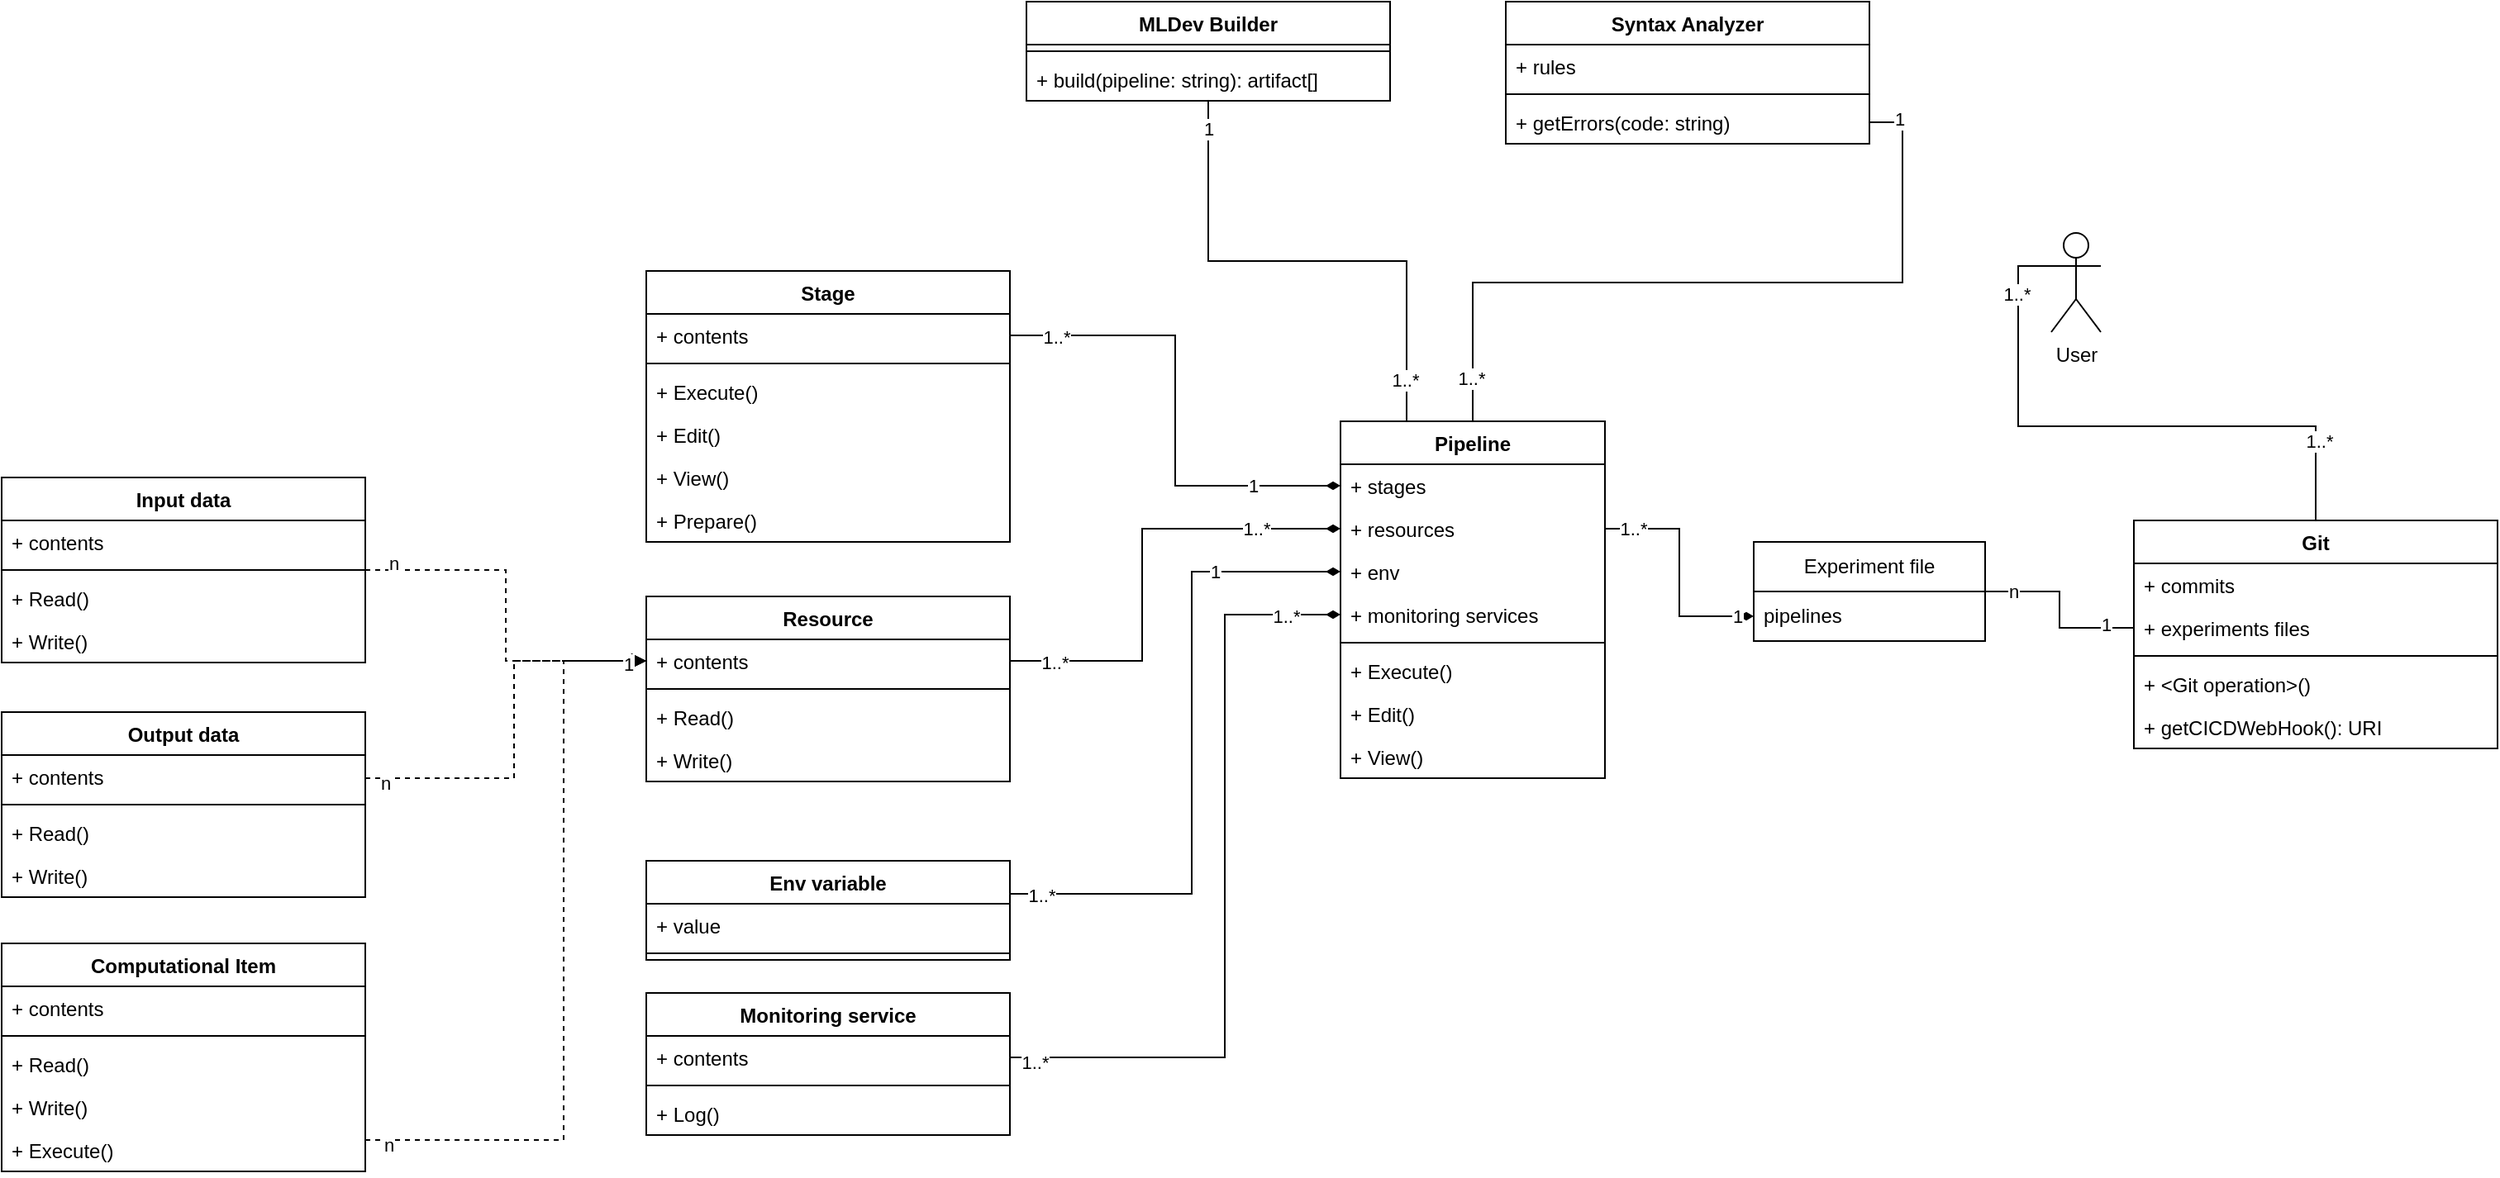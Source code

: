 <mxfile version="24.8.3">
  <diagram name="Page-1" id="_TrzAaUWxaWPcbsjsRJQ">
    <mxGraphModel grid="1" page="1" gridSize="10" guides="1" tooltips="1" connect="1" arrows="1" fold="1" pageScale="1" pageWidth="850" pageHeight="1100" math="0" shadow="0">
      <root>
        <mxCell id="0" />
        <mxCell id="1" parent="0" />
        <mxCell id="Kh7iCP5oFizQZmBLxeru-100" style="edgeStyle=orthogonalEdgeStyle;rounded=0;orthogonalLoop=1;jettySize=auto;html=1;entryX=0.5;entryY=0;entryDx=0;entryDy=0;endArrow=none;endFill=0;exitX=0;exitY=0.333;exitDx=0;exitDy=0;exitPerimeter=0;" edge="1" parent="1" source="Kh7iCP5oFizQZmBLxeru-130" target="Kh7iCP5oFizQZmBLxeru-54">
          <mxGeometry relative="1" as="geometry">
            <mxPoint x="535" y="344" as="sourcePoint" />
          </mxGeometry>
        </mxCell>
        <mxCell id="Kh7iCP5oFizQZmBLxeru-101" value="1..*" style="edgeLabel;html=1;align=center;verticalAlign=middle;resizable=0;points=[];" connectable="0" vertex="1" parent="Kh7iCP5oFizQZmBLxeru-100">
          <mxGeometry x="-0.793" y="-1" relative="1" as="geometry">
            <mxPoint as="offset" />
          </mxGeometry>
        </mxCell>
        <mxCell id="Kh7iCP5oFizQZmBLxeru-102" value="1..*" style="edgeLabel;html=1;align=center;verticalAlign=middle;resizable=0;points=[];" connectable="0" vertex="1" parent="Kh7iCP5oFizQZmBLxeru-100">
          <mxGeometry x="0.725" y="2" relative="1" as="geometry">
            <mxPoint as="offset" />
          </mxGeometry>
        </mxCell>
        <mxCell id="Kh7iCP5oFizQZmBLxeru-54" value="Git" style="swimlane;fontStyle=1;align=center;verticalAlign=top;childLayout=stackLayout;horizontal=1;startSize=26;horizontalStack=0;resizeParent=1;resizeParentMax=0;resizeLast=0;collapsible=1;marginBottom=0;whiteSpace=wrap;html=1;" vertex="1" parent="1">
          <mxGeometry x="590" y="464" width="220" height="138" as="geometry" />
        </mxCell>
        <mxCell id="Kh7iCP5oFizQZmBLxeru-55" value="+ commits" style="text;strokeColor=none;fillColor=none;align=left;verticalAlign=top;spacingLeft=4;spacingRight=4;overflow=hidden;rotatable=0;points=[[0,0.5],[1,0.5]];portConstraint=eastwest;whiteSpace=wrap;html=1;" vertex="1" parent="Kh7iCP5oFizQZmBLxeru-54">
          <mxGeometry y="26" width="220" height="26" as="geometry" />
        </mxCell>
        <mxCell id="ZHjLKD4snLSBH_gGSdtI-3" value="+ experiments files" style="text;strokeColor=none;fillColor=none;align=left;verticalAlign=top;spacingLeft=4;spacingRight=4;overflow=hidden;rotatable=0;points=[[0,0.5],[1,0.5]];portConstraint=eastwest;whiteSpace=wrap;html=1;" vertex="1" parent="Kh7iCP5oFizQZmBLxeru-54">
          <mxGeometry y="52" width="220" height="26" as="geometry" />
        </mxCell>
        <mxCell id="Kh7iCP5oFizQZmBLxeru-56" value="" style="line;strokeWidth=1;fillColor=none;align=left;verticalAlign=middle;spacingTop=-1;spacingLeft=3;spacingRight=3;rotatable=0;labelPosition=right;points=[];portConstraint=eastwest;strokeColor=inherit;" vertex="1" parent="Kh7iCP5oFizQZmBLxeru-54">
          <mxGeometry y="78" width="220" height="8" as="geometry" />
        </mxCell>
        <mxCell id="Kh7iCP5oFizQZmBLxeru-57" value="+ &amp;lt;Git operation&amp;gt;()" style="text;strokeColor=none;fillColor=none;align=left;verticalAlign=top;spacingLeft=4;spacingRight=4;overflow=hidden;rotatable=0;points=[[0,0.5],[1,0.5]];portConstraint=eastwest;whiteSpace=wrap;html=1;" vertex="1" parent="Kh7iCP5oFizQZmBLxeru-54">
          <mxGeometry y="86" width="220" height="26" as="geometry" />
        </mxCell>
        <mxCell id="ZHjLKD4snLSBH_gGSdtI-11" value="+ getCICDWebHook(): URI" style="text;strokeColor=none;fillColor=none;align=left;verticalAlign=top;spacingLeft=4;spacingRight=4;overflow=hidden;rotatable=0;points=[[0,0.5],[1,0.5]];portConstraint=eastwest;whiteSpace=wrap;html=1;" vertex="1" parent="Kh7iCP5oFizQZmBLxeru-54">
          <mxGeometry y="112" width="220" height="26" as="geometry" />
        </mxCell>
        <mxCell id="Kh7iCP5oFizQZmBLxeru-59" style="edgeStyle=orthogonalEdgeStyle;rounded=0;orthogonalLoop=1;jettySize=auto;html=1;entryX=1;entryY=0.5;entryDx=0;entryDy=0;endArrow=none;endFill=0;exitX=0;exitY=0.5;exitDx=0;exitDy=0;startArrow=diamondThin;startFill=1;" edge="1" parent="1" source="ZHjLKD4snLSBH_gGSdtI-2" target="Kh7iCP5oFizQZmBLxeru-113">
          <mxGeometry relative="1" as="geometry">
            <mxPoint x="690" y="432" as="sourcePoint" />
            <mxPoint x="300" y="487.0" as="targetPoint" />
          </mxGeometry>
        </mxCell>
        <mxCell id="Kh7iCP5oFizQZmBLxeru-60" value="1..*" style="edgeLabel;html=1;align=center;verticalAlign=middle;resizable=0;points=[];" connectable="0" vertex="1" parent="Kh7iCP5oFizQZmBLxeru-59">
          <mxGeometry x="0.769" relative="1" as="geometry">
            <mxPoint as="offset" />
          </mxGeometry>
        </mxCell>
        <mxCell id="Kh7iCP5oFizQZmBLxeru-61" value="1" style="edgeLabel;html=1;align=center;verticalAlign=middle;resizable=0;points=[];" connectable="0" vertex="1" parent="Kh7iCP5oFizQZmBLxeru-59">
          <mxGeometry x="-0.858" relative="1" as="geometry">
            <mxPoint as="offset" />
          </mxGeometry>
        </mxCell>
        <mxCell id="Kh7iCP5oFizQZmBLxeru-92" style="edgeStyle=orthogonalEdgeStyle;rounded=0;orthogonalLoop=1;jettySize=auto;html=1;entryX=0;entryY=0.5;entryDx=0;entryDy=0;endArrow=diamondThin;endFill=1;exitX=1;exitY=0.5;exitDx=0;exitDy=0;" edge="1" parent="1" source="Kh7iCP5oFizQZmBLxeru-117" target="Kh7iCP5oFizQZmBLxeru-110">
          <mxGeometry relative="1" as="geometry">
            <mxPoint x="10" y="486" as="sourcePoint" />
          </mxGeometry>
        </mxCell>
        <mxCell id="Kh7iCP5oFizQZmBLxeru-93" value="1..*" style="edgeLabel;html=1;align=center;verticalAlign=middle;resizable=0;points=[];" connectable="0" vertex="1" parent="Kh7iCP5oFizQZmBLxeru-92">
          <mxGeometry x="-0.811" y="-1" relative="1" as="geometry">
            <mxPoint as="offset" />
          </mxGeometry>
        </mxCell>
        <mxCell id="Kh7iCP5oFizQZmBLxeru-94" value="1" style="edgeLabel;html=1;align=center;verticalAlign=middle;resizable=0;points=[];" connectable="0" vertex="1" parent="Kh7iCP5oFizQZmBLxeru-92">
          <mxGeometry x="0.634" relative="1" as="geometry">
            <mxPoint as="offset" />
          </mxGeometry>
        </mxCell>
        <mxCell id="Kh7iCP5oFizQZmBLxeru-95" style="edgeStyle=orthogonalEdgeStyle;rounded=0;orthogonalLoop=1;jettySize=auto;html=1;entryX=0;entryY=0.5;entryDx=0;entryDy=0;endArrow=diamondThin;endFill=1;exitX=1;exitY=0.5;exitDx=0;exitDy=0;" edge="1" parent="1" source="Kh7iCP5oFizQZmBLxeru-123" target="Kh7iCP5oFizQZmBLxeru-113">
          <mxGeometry relative="1" as="geometry">
            <mxPoint x="10" y="599" as="sourcePoint" />
            <mxPoint x="134.76" y="637" as="targetPoint" />
            <Array as="points">
              <mxPoint x="-10" y="549" />
              <mxPoint x="-10" y="469" />
            </Array>
          </mxGeometry>
        </mxCell>
        <mxCell id="Kh7iCP5oFizQZmBLxeru-96" value="1..*" style="edgeLabel;html=1;align=center;verticalAlign=middle;resizable=0;points=[];" connectable="0" vertex="1" parent="Kh7iCP5oFizQZmBLxeru-95">
          <mxGeometry x="-0.811" y="-1" relative="1" as="geometry">
            <mxPoint as="offset" />
          </mxGeometry>
        </mxCell>
        <mxCell id="Kh7iCP5oFizQZmBLxeru-97" value="1..*" style="edgeLabel;html=1;align=center;verticalAlign=middle;resizable=0;points=[];" connectable="0" vertex="1" parent="Kh7iCP5oFizQZmBLxeru-95">
          <mxGeometry x="0.634" relative="1" as="geometry">
            <mxPoint as="offset" />
          </mxGeometry>
        </mxCell>
        <mxCell id="r7lhkXtqsBtKKrOgOVp--5" style="edgeStyle=orthogonalEdgeStyle;rounded=0;orthogonalLoop=1;jettySize=auto;html=1;entryX=1;entryY=0.5;entryDx=0;entryDy=0;endArrow=none;endFill=0;" edge="1" parent="1" source="Kh7iCP5oFizQZmBLxeru-109" target="r7lhkXtqsBtKKrOgOVp--4">
          <mxGeometry relative="1" as="geometry" />
        </mxCell>
        <mxCell id="r7lhkXtqsBtKKrOgOVp--6" value="1..*" style="edgeLabel;html=1;align=center;verticalAlign=middle;resizable=0;points=[];" connectable="0" vertex="1" parent="r7lhkXtqsBtKKrOgOVp--5">
          <mxGeometry x="-0.884" y="1" relative="1" as="geometry">
            <mxPoint as="offset" />
          </mxGeometry>
        </mxCell>
        <mxCell id="r7lhkXtqsBtKKrOgOVp--7" value="1" style="edgeLabel;html=1;align=center;verticalAlign=middle;resizable=0;points=[];" connectable="0" vertex="1" parent="r7lhkXtqsBtKKrOgOVp--5">
          <mxGeometry x="0.923" y="-2" relative="1" as="geometry">
            <mxPoint as="offset" />
          </mxGeometry>
        </mxCell>
        <mxCell id="Kh7iCP5oFizQZmBLxeru-109" value="Pipeline" style="swimlane;fontStyle=1;align=center;verticalAlign=top;childLayout=stackLayout;horizontal=1;startSize=26;horizontalStack=0;resizeParent=1;resizeParentMax=0;resizeLast=0;collapsible=1;marginBottom=0;whiteSpace=wrap;html=1;" vertex="1" parent="1">
          <mxGeometry x="110" y="404" width="160" height="216" as="geometry" />
        </mxCell>
        <mxCell id="Kh7iCP5oFizQZmBLxeru-110" value="+ stages" style="text;strokeColor=none;fillColor=none;align=left;verticalAlign=top;spacingLeft=4;spacingRight=4;overflow=hidden;rotatable=0;points=[[0,0.5],[1,0.5]];portConstraint=eastwest;whiteSpace=wrap;html=1;" vertex="1" parent="Kh7iCP5oFizQZmBLxeru-109">
          <mxGeometry y="26" width="160" height="26" as="geometry" />
        </mxCell>
        <mxCell id="Kh7iCP5oFizQZmBLxeru-113" value="+ resources" style="text;strokeColor=none;fillColor=none;align=left;verticalAlign=top;spacingLeft=4;spacingRight=4;overflow=hidden;rotatable=0;points=[[0,0.5],[1,0.5]];portConstraint=eastwest;whiteSpace=wrap;html=1;" vertex="1" parent="Kh7iCP5oFizQZmBLxeru-109">
          <mxGeometry y="52" width="160" height="26" as="geometry" />
        </mxCell>
        <mxCell id="Kh7iCP5oFizQZmBLxeru-129" value="+ env" style="text;strokeColor=none;fillColor=none;align=left;verticalAlign=top;spacingLeft=4;spacingRight=4;overflow=hidden;rotatable=0;points=[[0,0.5],[1,0.5]];portConstraint=eastwest;whiteSpace=wrap;html=1;" vertex="1" parent="Kh7iCP5oFizQZmBLxeru-109">
          <mxGeometry y="78" width="160" height="26" as="geometry" />
        </mxCell>
        <mxCell id="Kh7iCP5oFizQZmBLxeru-152" value="+ monitoring services" style="text;strokeColor=none;fillColor=none;align=left;verticalAlign=top;spacingLeft=4;spacingRight=4;overflow=hidden;rotatable=0;points=[[0,0.5],[1,0.5]];portConstraint=eastwest;whiteSpace=wrap;html=1;" vertex="1" parent="Kh7iCP5oFizQZmBLxeru-109">
          <mxGeometry y="104" width="160" height="26" as="geometry" />
        </mxCell>
        <mxCell id="Kh7iCP5oFizQZmBLxeru-111" value="" style="line;strokeWidth=1;fillColor=none;align=left;verticalAlign=middle;spacingTop=-1;spacingLeft=3;spacingRight=3;rotatable=0;labelPosition=right;points=[];portConstraint=eastwest;strokeColor=inherit;" vertex="1" parent="Kh7iCP5oFizQZmBLxeru-109">
          <mxGeometry y="130" width="160" height="8" as="geometry" />
        </mxCell>
        <mxCell id="Kh7iCP5oFizQZmBLxeru-112" value="+ Execute()" style="text;strokeColor=none;fillColor=none;align=left;verticalAlign=top;spacingLeft=4;spacingRight=4;overflow=hidden;rotatable=0;points=[[0,0.5],[1,0.5]];portConstraint=eastwest;whiteSpace=wrap;html=1;" vertex="1" parent="Kh7iCP5oFizQZmBLxeru-109">
          <mxGeometry y="138" width="160" height="26" as="geometry" />
        </mxCell>
        <mxCell id="Kh7iCP5oFizQZmBLxeru-114" value="+ Edit()" style="text;strokeColor=none;fillColor=none;align=left;verticalAlign=top;spacingLeft=4;spacingRight=4;overflow=hidden;rotatable=0;points=[[0,0.5],[1,0.5]];portConstraint=eastwest;whiteSpace=wrap;html=1;" vertex="1" parent="Kh7iCP5oFizQZmBLxeru-109">
          <mxGeometry y="164" width="160" height="26" as="geometry" />
        </mxCell>
        <mxCell id="Kh7iCP5oFizQZmBLxeru-115" value="+ View()" style="text;strokeColor=none;fillColor=none;align=left;verticalAlign=top;spacingLeft=4;spacingRight=4;overflow=hidden;rotatable=0;points=[[0,0.5],[1,0.5]];portConstraint=eastwest;whiteSpace=wrap;html=1;" vertex="1" parent="Kh7iCP5oFizQZmBLxeru-109">
          <mxGeometry y="190" width="160" height="26" as="geometry" />
        </mxCell>
        <mxCell id="Kh7iCP5oFizQZmBLxeru-116" value="Stage" style="swimlane;fontStyle=1;align=center;verticalAlign=top;childLayout=stackLayout;horizontal=1;startSize=26;horizontalStack=0;resizeParent=1;resizeParentMax=0;resizeLast=0;collapsible=1;marginBottom=0;whiteSpace=wrap;html=1;" vertex="1" parent="1">
          <mxGeometry x="-310" y="313" width="220" height="164" as="geometry" />
        </mxCell>
        <mxCell id="Kh7iCP5oFizQZmBLxeru-117" value="+ contents" style="text;strokeColor=none;fillColor=none;align=left;verticalAlign=top;spacingLeft=4;spacingRight=4;overflow=hidden;rotatable=0;points=[[0,0.5],[1,0.5]];portConstraint=eastwest;whiteSpace=wrap;html=1;" vertex="1" parent="Kh7iCP5oFizQZmBLxeru-116">
          <mxGeometry y="26" width="220" height="26" as="geometry" />
        </mxCell>
        <mxCell id="Kh7iCP5oFizQZmBLxeru-118" value="" style="line;strokeWidth=1;fillColor=none;align=left;verticalAlign=middle;spacingTop=-1;spacingLeft=3;spacingRight=3;rotatable=0;labelPosition=right;points=[];portConstraint=eastwest;strokeColor=inherit;" vertex="1" parent="Kh7iCP5oFizQZmBLxeru-116">
          <mxGeometry y="52" width="220" height="8" as="geometry" />
        </mxCell>
        <mxCell id="Kh7iCP5oFizQZmBLxeru-119" value="+ Execute()" style="text;strokeColor=none;fillColor=none;align=left;verticalAlign=top;spacingLeft=4;spacingRight=4;overflow=hidden;rotatable=0;points=[[0,0.5],[1,0.5]];portConstraint=eastwest;whiteSpace=wrap;html=1;" vertex="1" parent="Kh7iCP5oFizQZmBLxeru-116">
          <mxGeometry y="60" width="220" height="26" as="geometry" />
        </mxCell>
        <mxCell id="Kh7iCP5oFizQZmBLxeru-120" value="+ Edit()" style="text;strokeColor=none;fillColor=none;align=left;verticalAlign=top;spacingLeft=4;spacingRight=4;overflow=hidden;rotatable=0;points=[[0,0.5],[1,0.5]];portConstraint=eastwest;whiteSpace=wrap;html=1;" vertex="1" parent="Kh7iCP5oFizQZmBLxeru-116">
          <mxGeometry y="86" width="220" height="26" as="geometry" />
        </mxCell>
        <mxCell id="Kh7iCP5oFizQZmBLxeru-121" value="+ View()" style="text;strokeColor=none;fillColor=none;align=left;verticalAlign=top;spacingLeft=4;spacingRight=4;overflow=hidden;rotatable=0;points=[[0,0.5],[1,0.5]];portConstraint=eastwest;whiteSpace=wrap;html=1;" vertex="1" parent="Kh7iCP5oFizQZmBLxeru-116">
          <mxGeometry y="112" width="220" height="26" as="geometry" />
        </mxCell>
        <mxCell id="ZHjLKD4snLSBH_gGSdtI-21" value="+ Prepare()" style="text;strokeColor=none;fillColor=none;align=left;verticalAlign=top;spacingLeft=4;spacingRight=4;overflow=hidden;rotatable=0;points=[[0,0.5],[1,0.5]];portConstraint=eastwest;whiteSpace=wrap;html=1;" vertex="1" parent="Kh7iCP5oFizQZmBLxeru-116">
          <mxGeometry y="138" width="220" height="26" as="geometry" />
        </mxCell>
        <mxCell id="Kh7iCP5oFizQZmBLxeru-122" value="Resource" style="swimlane;fontStyle=1;align=center;verticalAlign=top;childLayout=stackLayout;horizontal=1;startSize=26;horizontalStack=0;resizeParent=1;resizeParentMax=0;resizeLast=0;collapsible=1;marginBottom=0;whiteSpace=wrap;html=1;" vertex="1" parent="1">
          <mxGeometry x="-310" y="510" width="220" height="112" as="geometry" />
        </mxCell>
        <mxCell id="Kh7iCP5oFizQZmBLxeru-123" value="+ contents" style="text;strokeColor=none;fillColor=none;align=left;verticalAlign=top;spacingLeft=4;spacingRight=4;overflow=hidden;rotatable=0;points=[[0,0.5],[1,0.5]];portConstraint=eastwest;whiteSpace=wrap;html=1;" vertex="1" parent="Kh7iCP5oFizQZmBLxeru-122">
          <mxGeometry y="26" width="220" height="26" as="geometry" />
        </mxCell>
        <mxCell id="Kh7iCP5oFizQZmBLxeru-124" value="" style="line;strokeWidth=1;fillColor=none;align=left;verticalAlign=middle;spacingTop=-1;spacingLeft=3;spacingRight=3;rotatable=0;labelPosition=right;points=[];portConstraint=eastwest;strokeColor=inherit;" vertex="1" parent="Kh7iCP5oFizQZmBLxeru-122">
          <mxGeometry y="52" width="220" height="8" as="geometry" />
        </mxCell>
        <mxCell id="Kh7iCP5oFizQZmBLxeru-125" value="+ Read()" style="text;strokeColor=none;fillColor=none;align=left;verticalAlign=top;spacingLeft=4;spacingRight=4;overflow=hidden;rotatable=0;points=[[0,0.5],[1,0.5]];portConstraint=eastwest;whiteSpace=wrap;html=1;" vertex="1" parent="Kh7iCP5oFizQZmBLxeru-122">
          <mxGeometry y="60" width="220" height="26" as="geometry" />
        </mxCell>
        <mxCell id="Kh7iCP5oFizQZmBLxeru-126" value="+ Write()" style="text;strokeColor=none;fillColor=none;align=left;verticalAlign=top;spacingLeft=4;spacingRight=4;overflow=hidden;rotatable=0;points=[[0,0.5],[1,0.5]];portConstraint=eastwest;whiteSpace=wrap;html=1;" vertex="1" parent="Kh7iCP5oFizQZmBLxeru-122">
          <mxGeometry y="86" width="220" height="26" as="geometry" />
        </mxCell>
        <mxCell id="Kh7iCP5oFizQZmBLxeru-130" value="User" style="shape=umlActor;verticalLabelPosition=bottom;verticalAlign=top;html=1;" vertex="1" parent="1">
          <mxGeometry x="540" y="290" width="30" height="60" as="geometry" />
        </mxCell>
        <mxCell id="Kh7iCP5oFizQZmBLxeru-131" value="Env variable" style="swimlane;fontStyle=1;align=center;verticalAlign=top;childLayout=stackLayout;horizontal=1;startSize=26;horizontalStack=0;resizeParent=1;resizeParentMax=0;resizeLast=0;collapsible=1;marginBottom=0;whiteSpace=wrap;html=1;" vertex="1" parent="1">
          <mxGeometry x="-310" y="670" width="220" height="60" as="geometry" />
        </mxCell>
        <mxCell id="Kh7iCP5oFizQZmBLxeru-132" value="+ value" style="text;strokeColor=none;fillColor=none;align=left;verticalAlign=top;spacingLeft=4;spacingRight=4;overflow=hidden;rotatable=0;points=[[0,0.5],[1,0.5]];portConstraint=eastwest;whiteSpace=wrap;html=1;" vertex="1" parent="Kh7iCP5oFizQZmBLxeru-131">
          <mxGeometry y="26" width="220" height="26" as="geometry" />
        </mxCell>
        <mxCell id="Kh7iCP5oFizQZmBLxeru-133" value="" style="line;strokeWidth=1;fillColor=none;align=left;verticalAlign=middle;spacingTop=-1;spacingLeft=3;spacingRight=3;rotatable=0;labelPosition=right;points=[];portConstraint=eastwest;strokeColor=inherit;" vertex="1" parent="Kh7iCP5oFizQZmBLxeru-131">
          <mxGeometry y="52" width="220" height="8" as="geometry" />
        </mxCell>
        <mxCell id="Kh7iCP5oFizQZmBLxeru-140" style="edgeStyle=orthogonalEdgeStyle;rounded=0;orthogonalLoop=1;jettySize=auto;html=1;entryX=0;entryY=0.5;entryDx=0;entryDy=0;endArrow=diamondThin;endFill=1;exitX=1;exitY=0;exitDx=0;exitDy=0;" edge="1" parent="1" source="Kh7iCP5oFizQZmBLxeru-131" target="Kh7iCP5oFizQZmBLxeru-129">
          <mxGeometry relative="1" as="geometry">
            <mxPoint x="-120" y="709" as="sourcePoint" />
            <mxPoint x="90" y="560" as="targetPoint" />
            <Array as="points">
              <mxPoint x="-90" y="690" />
              <mxPoint x="20" y="690" />
              <mxPoint x="20" y="495" />
            </Array>
          </mxGeometry>
        </mxCell>
        <mxCell id="Kh7iCP5oFizQZmBLxeru-141" value="1..*" style="edgeLabel;html=1;align=center;verticalAlign=middle;resizable=0;points=[];" connectable="0" vertex="1" parent="Kh7iCP5oFizQZmBLxeru-140">
          <mxGeometry x="-0.811" y="-1" relative="1" as="geometry">
            <mxPoint as="offset" />
          </mxGeometry>
        </mxCell>
        <mxCell id="Kh7iCP5oFizQZmBLxeru-142" value="1" style="edgeLabel;html=1;align=center;verticalAlign=middle;resizable=0;points=[];" connectable="0" vertex="1" parent="Kh7iCP5oFizQZmBLxeru-140">
          <mxGeometry x="0.634" relative="1" as="geometry">
            <mxPoint as="offset" />
          </mxGeometry>
        </mxCell>
        <mxCell id="Kh7iCP5oFizQZmBLxeru-146" value="Monitoring service" style="swimlane;fontStyle=1;align=center;verticalAlign=top;childLayout=stackLayout;horizontal=1;startSize=26;horizontalStack=0;resizeParent=1;resizeParentMax=0;resizeLast=0;collapsible=1;marginBottom=0;whiteSpace=wrap;html=1;" vertex="1" parent="1">
          <mxGeometry x="-310" y="750" width="220" height="86" as="geometry" />
        </mxCell>
        <mxCell id="Kh7iCP5oFizQZmBLxeru-147" value="+ contents" style="text;strokeColor=none;fillColor=none;align=left;verticalAlign=top;spacingLeft=4;spacingRight=4;overflow=hidden;rotatable=0;points=[[0,0.5],[1,0.5]];portConstraint=eastwest;whiteSpace=wrap;html=1;" vertex="1" parent="Kh7iCP5oFizQZmBLxeru-146">
          <mxGeometry y="26" width="220" height="26" as="geometry" />
        </mxCell>
        <mxCell id="Kh7iCP5oFizQZmBLxeru-148" value="" style="line;strokeWidth=1;fillColor=none;align=left;verticalAlign=middle;spacingTop=-1;spacingLeft=3;spacingRight=3;rotatable=0;labelPosition=right;points=[];portConstraint=eastwest;strokeColor=inherit;" vertex="1" parent="Kh7iCP5oFizQZmBLxeru-146">
          <mxGeometry y="52" width="220" height="8" as="geometry" />
        </mxCell>
        <mxCell id="Kh7iCP5oFizQZmBLxeru-149" value="+ Log()" style="text;strokeColor=none;fillColor=none;align=left;verticalAlign=top;spacingLeft=4;spacingRight=4;overflow=hidden;rotatable=0;points=[[0,0.5],[1,0.5]];portConstraint=eastwest;whiteSpace=wrap;html=1;" vertex="1" parent="Kh7iCP5oFizQZmBLxeru-146">
          <mxGeometry y="60" width="220" height="26" as="geometry" />
        </mxCell>
        <mxCell id="Kh7iCP5oFizQZmBLxeru-156" style="edgeStyle=orthogonalEdgeStyle;rounded=0;orthogonalLoop=1;jettySize=auto;html=1;entryX=0;entryY=0.5;entryDx=0;entryDy=0;endArrow=diamondThin;endFill=1;" edge="1" parent="1" source="Kh7iCP5oFizQZmBLxeru-147" target="Kh7iCP5oFizQZmBLxeru-152">
          <mxGeometry relative="1" as="geometry">
            <Array as="points">
              <mxPoint x="40" y="789" />
              <mxPoint x="40" y="521" />
            </Array>
          </mxGeometry>
        </mxCell>
        <mxCell id="Kh7iCP5oFizQZmBLxeru-158" value="1..*" style="edgeLabel;html=1;align=center;verticalAlign=middle;resizable=0;points=[];" connectable="0" vertex="1" parent="Kh7iCP5oFizQZmBLxeru-156">
          <mxGeometry x="0.857" y="-1" relative="1" as="geometry">
            <mxPoint as="offset" />
          </mxGeometry>
        </mxCell>
        <mxCell id="Kh7iCP5oFizQZmBLxeru-159" value="1..*" style="edgeLabel;html=1;align=center;verticalAlign=middle;resizable=0;points=[];" connectable="0" vertex="1" parent="Kh7iCP5oFizQZmBLxeru-156">
          <mxGeometry x="-0.939" y="-3" relative="1" as="geometry">
            <mxPoint as="offset" />
          </mxGeometry>
        </mxCell>
        <mxCell id="r7lhkXtqsBtKKrOgOVp--1" value="Syntax Analyzer" style="swimlane;fontStyle=1;align=center;verticalAlign=top;childLayout=stackLayout;horizontal=1;startSize=26;horizontalStack=0;resizeParent=1;resizeParentMax=0;resizeLast=0;collapsible=1;marginBottom=0;whiteSpace=wrap;html=1;" vertex="1" parent="1">
          <mxGeometry x="210" y="150" width="220" height="86" as="geometry" />
        </mxCell>
        <mxCell id="r7lhkXtqsBtKKrOgOVp--2" value="+ rules" style="text;strokeColor=none;fillColor=none;align=left;verticalAlign=top;spacingLeft=4;spacingRight=4;overflow=hidden;rotatable=0;points=[[0,0.5],[1,0.5]];portConstraint=eastwest;whiteSpace=wrap;html=1;" vertex="1" parent="r7lhkXtqsBtKKrOgOVp--1">
          <mxGeometry y="26" width="220" height="26" as="geometry" />
        </mxCell>
        <mxCell id="r7lhkXtqsBtKKrOgOVp--3" value="" style="line;strokeWidth=1;fillColor=none;align=left;verticalAlign=middle;spacingTop=-1;spacingLeft=3;spacingRight=3;rotatable=0;labelPosition=right;points=[];portConstraint=eastwest;strokeColor=inherit;" vertex="1" parent="r7lhkXtqsBtKKrOgOVp--1">
          <mxGeometry y="52" width="220" height="8" as="geometry" />
        </mxCell>
        <mxCell id="r7lhkXtqsBtKKrOgOVp--4" value="+ getErrors(code: string)" style="text;strokeColor=none;fillColor=none;align=left;verticalAlign=top;spacingLeft=4;spacingRight=4;overflow=hidden;rotatable=0;points=[[0,0.5],[1,0.5]];portConstraint=eastwest;whiteSpace=wrap;html=1;" vertex="1" parent="r7lhkXtqsBtKKrOgOVp--1">
          <mxGeometry y="60" width="220" height="26" as="geometry" />
        </mxCell>
        <mxCell id="ZHjLKD4snLSBH_gGSdtI-8" style="edgeStyle=orthogonalEdgeStyle;rounded=0;orthogonalLoop=1;jettySize=auto;html=1;entryX=0;entryY=0.5;entryDx=0;entryDy=0;endArrow=none;endFill=0;" edge="1" parent="1" source="ZHjLKD4snLSBH_gGSdtI-1" target="ZHjLKD4snLSBH_gGSdtI-3">
          <mxGeometry relative="1" as="geometry" />
        </mxCell>
        <mxCell id="ZHjLKD4snLSBH_gGSdtI-9" value="1" style="edgeLabel;html=1;align=center;verticalAlign=middle;resizable=0;points=[];" connectable="0" vertex="1" parent="ZHjLKD4snLSBH_gGSdtI-8">
          <mxGeometry x="0.696" y="2" relative="1" as="geometry">
            <mxPoint as="offset" />
          </mxGeometry>
        </mxCell>
        <mxCell id="ZHjLKD4snLSBH_gGSdtI-10" value="n" style="edgeLabel;html=1;align=center;verticalAlign=middle;resizable=0;points=[];" connectable="0" vertex="1" parent="ZHjLKD4snLSBH_gGSdtI-8">
          <mxGeometry x="-0.696" relative="1" as="geometry">
            <mxPoint as="offset" />
          </mxGeometry>
        </mxCell>
        <mxCell id="ZHjLKD4snLSBH_gGSdtI-1" value="Experiment file" style="swimlane;fontStyle=0;childLayout=stackLayout;horizontal=1;startSize=30;horizontalStack=0;resizeParent=1;resizeParentMax=0;resizeLast=0;collapsible=1;marginBottom=0;whiteSpace=wrap;html=1;" vertex="1" parent="1">
          <mxGeometry x="360" y="477" width="140" height="60" as="geometry" />
        </mxCell>
        <mxCell id="ZHjLKD4snLSBH_gGSdtI-2" value="pipelines" style="text;strokeColor=none;fillColor=none;align=left;verticalAlign=middle;spacingLeft=4;spacingRight=4;overflow=hidden;points=[[0,0.5],[1,0.5]];portConstraint=eastwest;rotatable=0;whiteSpace=wrap;html=1;" vertex="1" parent="ZHjLKD4snLSBH_gGSdtI-1">
          <mxGeometry y="30" width="140" height="30" as="geometry" />
        </mxCell>
        <mxCell id="AEqaFjkSsZJxwE4DppGo-7" style="edgeStyle=orthogonalEdgeStyle;rounded=0;orthogonalLoop=1;jettySize=auto;html=1;entryX=0;entryY=0.5;entryDx=0;entryDy=0;endArrow=classicThin;endFill=1;dashed=1;" edge="1" parent="1" source="AEqaFjkSsZJxwE4DppGo-1" target="Kh7iCP5oFizQZmBLxeru-123">
          <mxGeometry relative="1" as="geometry">
            <Array as="points">
              <mxPoint x="-360" y="839" />
              <mxPoint x="-360" y="549" />
            </Array>
          </mxGeometry>
        </mxCell>
        <mxCell id="ZHjLKD4snLSBH_gGSdtI-29" value="n" style="edgeLabel;html=1;align=center;verticalAlign=middle;resizable=0;points=[];" connectable="0" vertex="1" parent="AEqaFjkSsZJxwE4DppGo-7">
          <mxGeometry x="-0.942" y="-3" relative="1" as="geometry">
            <mxPoint as="offset" />
          </mxGeometry>
        </mxCell>
        <mxCell id="AEqaFjkSsZJxwE4DppGo-1" value="Computational Item" style="swimlane;fontStyle=1;align=center;verticalAlign=top;childLayout=stackLayout;horizontal=1;startSize=26;horizontalStack=0;resizeParent=1;resizeParentMax=0;resizeLast=0;collapsible=1;marginBottom=0;whiteSpace=wrap;html=1;" vertex="1" parent="1">
          <mxGeometry x="-700" y="720" width="220" height="138" as="geometry" />
        </mxCell>
        <mxCell id="AEqaFjkSsZJxwE4DppGo-2" value="+ contents" style="text;strokeColor=none;fillColor=none;align=left;verticalAlign=top;spacingLeft=4;spacingRight=4;overflow=hidden;rotatable=0;points=[[0,0.5],[1,0.5]];portConstraint=eastwest;whiteSpace=wrap;html=1;" vertex="1" parent="AEqaFjkSsZJxwE4DppGo-1">
          <mxGeometry y="26" width="220" height="26" as="geometry" />
        </mxCell>
        <mxCell id="AEqaFjkSsZJxwE4DppGo-3" value="" style="line;strokeWidth=1;fillColor=none;align=left;verticalAlign=middle;spacingTop=-1;spacingLeft=3;spacingRight=3;rotatable=0;labelPosition=right;points=[];portConstraint=eastwest;strokeColor=inherit;" vertex="1" parent="AEqaFjkSsZJxwE4DppGo-1">
          <mxGeometry y="52" width="220" height="8" as="geometry" />
        </mxCell>
        <mxCell id="AEqaFjkSsZJxwE4DppGo-4" value="+ Read()" style="text;strokeColor=none;fillColor=none;align=left;verticalAlign=top;spacingLeft=4;spacingRight=4;overflow=hidden;rotatable=0;points=[[0,0.5],[1,0.5]];portConstraint=eastwest;whiteSpace=wrap;html=1;" vertex="1" parent="AEqaFjkSsZJxwE4DppGo-1">
          <mxGeometry y="60" width="220" height="26" as="geometry" />
        </mxCell>
        <mxCell id="AEqaFjkSsZJxwE4DppGo-5" value="+ Write()" style="text;strokeColor=none;fillColor=none;align=left;verticalAlign=top;spacingLeft=4;spacingRight=4;overflow=hidden;rotatable=0;points=[[0,0.5],[1,0.5]];portConstraint=eastwest;whiteSpace=wrap;html=1;" vertex="1" parent="AEqaFjkSsZJxwE4DppGo-1">
          <mxGeometry y="86" width="220" height="26" as="geometry" />
        </mxCell>
        <mxCell id="ZHjLKD4snLSBH_gGSdtI-13" value="+ Execute()" style="text;strokeColor=none;fillColor=none;align=left;verticalAlign=top;spacingLeft=4;spacingRight=4;overflow=hidden;rotatable=0;points=[[0,0.5],[1,0.5]];portConstraint=eastwest;whiteSpace=wrap;html=1;" vertex="1" parent="AEqaFjkSsZJxwE4DppGo-1">
          <mxGeometry y="112" width="220" height="26" as="geometry" />
        </mxCell>
        <mxCell id="ZHjLKD4snLSBH_gGSdtI-12" style="edgeStyle=orthogonalEdgeStyle;rounded=0;orthogonalLoop=1;jettySize=auto;html=1;entryX=0;entryY=0.5;entryDx=0;entryDy=0;dashed=1;" edge="1" parent="1" source="AEqaFjkSsZJxwE4DppGo-8" target="Kh7iCP5oFizQZmBLxeru-123">
          <mxGeometry relative="1" as="geometry" />
        </mxCell>
        <mxCell id="ZHjLKD4snLSBH_gGSdtI-30" value="n" style="edgeLabel;html=1;align=center;verticalAlign=middle;resizable=0;points=[];" connectable="0" vertex="1" parent="ZHjLKD4snLSBH_gGSdtI-12">
          <mxGeometry x="-0.852" y="4" relative="1" as="geometry">
            <mxPoint as="offset" />
          </mxGeometry>
        </mxCell>
        <mxCell id="AEqaFjkSsZJxwE4DppGo-8" value="Input data" style="swimlane;fontStyle=1;align=center;verticalAlign=top;childLayout=stackLayout;horizontal=1;startSize=26;horizontalStack=0;resizeParent=1;resizeParentMax=0;resizeLast=0;collapsible=1;marginBottom=0;whiteSpace=wrap;html=1;" vertex="1" parent="1">
          <mxGeometry x="-700" y="438" width="220" height="112" as="geometry" />
        </mxCell>
        <mxCell id="AEqaFjkSsZJxwE4DppGo-9" value="+ contents" style="text;strokeColor=none;fillColor=none;align=left;verticalAlign=top;spacingLeft=4;spacingRight=4;overflow=hidden;rotatable=0;points=[[0,0.5],[1,0.5]];portConstraint=eastwest;whiteSpace=wrap;html=1;" vertex="1" parent="AEqaFjkSsZJxwE4DppGo-8">
          <mxGeometry y="26" width="220" height="26" as="geometry" />
        </mxCell>
        <mxCell id="AEqaFjkSsZJxwE4DppGo-10" value="" style="line;strokeWidth=1;fillColor=none;align=left;verticalAlign=middle;spacingTop=-1;spacingLeft=3;spacingRight=3;rotatable=0;labelPosition=right;points=[];portConstraint=eastwest;strokeColor=inherit;" vertex="1" parent="AEqaFjkSsZJxwE4DppGo-8">
          <mxGeometry y="52" width="220" height="8" as="geometry" />
        </mxCell>
        <mxCell id="AEqaFjkSsZJxwE4DppGo-11" value="+ Read()" style="text;strokeColor=none;fillColor=none;align=left;verticalAlign=top;spacingLeft=4;spacingRight=4;overflow=hidden;rotatable=0;points=[[0,0.5],[1,0.5]];portConstraint=eastwest;whiteSpace=wrap;html=1;" vertex="1" parent="AEqaFjkSsZJxwE4DppGo-8">
          <mxGeometry y="60" width="220" height="26" as="geometry" />
        </mxCell>
        <mxCell id="AEqaFjkSsZJxwE4DppGo-12" value="+ Write()" style="text;strokeColor=none;fillColor=none;align=left;verticalAlign=top;spacingLeft=4;spacingRight=4;overflow=hidden;rotatable=0;points=[[0,0.5],[1,0.5]];portConstraint=eastwest;whiteSpace=wrap;html=1;" vertex="1" parent="AEqaFjkSsZJxwE4DppGo-8">
          <mxGeometry y="86" width="220" height="26" as="geometry" />
        </mxCell>
        <mxCell id="ZHjLKD4snLSBH_gGSdtI-20" style="edgeStyle=orthogonalEdgeStyle;rounded=0;orthogonalLoop=1;jettySize=auto;html=1;entryX=0;entryY=0.5;entryDx=0;entryDy=0;dashed=1;" edge="1" parent="1" source="ZHjLKD4snLSBH_gGSdtI-14" target="Kh7iCP5oFizQZmBLxeru-123">
          <mxGeometry relative="1" as="geometry">
            <Array as="points">
              <mxPoint x="-390" y="620" />
              <mxPoint x="-390" y="549" />
            </Array>
          </mxGeometry>
        </mxCell>
        <mxCell id="ZHjLKD4snLSBH_gGSdtI-31" value="n" style="edgeLabel;html=1;align=center;verticalAlign=middle;resizable=0;points=[];" connectable="0" vertex="1" parent="ZHjLKD4snLSBH_gGSdtI-20">
          <mxGeometry x="-0.904" y="-3" relative="1" as="geometry">
            <mxPoint as="offset" />
          </mxGeometry>
        </mxCell>
        <mxCell id="ZHjLKD4snLSBH_gGSdtI-32" value="1" style="edgeLabel;html=1;align=center;verticalAlign=middle;resizable=0;points=[];" connectable="0" vertex="1" parent="ZHjLKD4snLSBH_gGSdtI-20">
          <mxGeometry x="0.908" y="-2" relative="1" as="geometry">
            <mxPoint as="offset" />
          </mxGeometry>
        </mxCell>
        <mxCell id="ZHjLKD4snLSBH_gGSdtI-14" value="Output data" style="swimlane;fontStyle=1;align=center;verticalAlign=top;childLayout=stackLayout;horizontal=1;startSize=26;horizontalStack=0;resizeParent=1;resizeParentMax=0;resizeLast=0;collapsible=1;marginBottom=0;whiteSpace=wrap;html=1;" vertex="1" parent="1">
          <mxGeometry x="-700" y="580" width="220" height="112" as="geometry" />
        </mxCell>
        <mxCell id="ZHjLKD4snLSBH_gGSdtI-15" value="+ contents" style="text;strokeColor=none;fillColor=none;align=left;verticalAlign=top;spacingLeft=4;spacingRight=4;overflow=hidden;rotatable=0;points=[[0,0.5],[1,0.5]];portConstraint=eastwest;whiteSpace=wrap;html=1;" vertex="1" parent="ZHjLKD4snLSBH_gGSdtI-14">
          <mxGeometry y="26" width="220" height="26" as="geometry" />
        </mxCell>
        <mxCell id="ZHjLKD4snLSBH_gGSdtI-16" value="" style="line;strokeWidth=1;fillColor=none;align=left;verticalAlign=middle;spacingTop=-1;spacingLeft=3;spacingRight=3;rotatable=0;labelPosition=right;points=[];portConstraint=eastwest;strokeColor=inherit;" vertex="1" parent="ZHjLKD4snLSBH_gGSdtI-14">
          <mxGeometry y="52" width="220" height="8" as="geometry" />
        </mxCell>
        <mxCell id="ZHjLKD4snLSBH_gGSdtI-17" value="+ Read()" style="text;strokeColor=none;fillColor=none;align=left;verticalAlign=top;spacingLeft=4;spacingRight=4;overflow=hidden;rotatable=0;points=[[0,0.5],[1,0.5]];portConstraint=eastwest;whiteSpace=wrap;html=1;" vertex="1" parent="ZHjLKD4snLSBH_gGSdtI-14">
          <mxGeometry y="60" width="220" height="26" as="geometry" />
        </mxCell>
        <mxCell id="ZHjLKD4snLSBH_gGSdtI-18" value="+ Write()" style="text;strokeColor=none;fillColor=none;align=left;verticalAlign=top;spacingLeft=4;spacingRight=4;overflow=hidden;rotatable=0;points=[[0,0.5],[1,0.5]];portConstraint=eastwest;whiteSpace=wrap;html=1;" vertex="1" parent="ZHjLKD4snLSBH_gGSdtI-14">
          <mxGeometry y="86" width="220" height="26" as="geometry" />
        </mxCell>
        <mxCell id="ZHjLKD4snLSBH_gGSdtI-43" style="edgeStyle=orthogonalEdgeStyle;rounded=0;orthogonalLoop=1;jettySize=auto;html=1;entryX=0.25;entryY=0;entryDx=0;entryDy=0;endArrow=none;endFill=0;" edge="1" parent="1" source="ZHjLKD4snLSBH_gGSdtI-39" target="Kh7iCP5oFizQZmBLxeru-109">
          <mxGeometry relative="1" as="geometry" />
        </mxCell>
        <mxCell id="ZHjLKD4snLSBH_gGSdtI-44" value="1" style="edgeLabel;html=1;align=center;verticalAlign=middle;resizable=0;points=[];" connectable="0" vertex="1" parent="ZHjLKD4snLSBH_gGSdtI-43">
          <mxGeometry x="-0.892" relative="1" as="geometry">
            <mxPoint as="offset" />
          </mxGeometry>
        </mxCell>
        <mxCell id="ZHjLKD4snLSBH_gGSdtI-45" value="1..*" style="edgeLabel;html=1;align=center;verticalAlign=middle;resizable=0;points=[];" connectable="0" vertex="1" parent="ZHjLKD4snLSBH_gGSdtI-43">
          <mxGeometry x="0.841" y="-1" relative="1" as="geometry">
            <mxPoint as="offset" />
          </mxGeometry>
        </mxCell>
        <mxCell id="ZHjLKD4snLSBH_gGSdtI-39" value="MLDev Builder" style="swimlane;fontStyle=1;align=center;verticalAlign=top;childLayout=stackLayout;horizontal=1;startSize=26;horizontalStack=0;resizeParent=1;resizeParentMax=0;resizeLast=0;collapsible=1;marginBottom=0;whiteSpace=wrap;html=1;" vertex="1" parent="1">
          <mxGeometry x="-80" y="150" width="220" height="60" as="geometry" />
        </mxCell>
        <mxCell id="ZHjLKD4snLSBH_gGSdtI-41" value="" style="line;strokeWidth=1;fillColor=none;align=left;verticalAlign=middle;spacingTop=-1;spacingLeft=3;spacingRight=3;rotatable=0;labelPosition=right;points=[];portConstraint=eastwest;strokeColor=inherit;" vertex="1" parent="ZHjLKD4snLSBH_gGSdtI-39">
          <mxGeometry y="26" width="220" height="8" as="geometry" />
        </mxCell>
        <mxCell id="ZHjLKD4snLSBH_gGSdtI-42" value="+ build(pipeline: string): artifact[]" style="text;strokeColor=none;fillColor=none;align=left;verticalAlign=top;spacingLeft=4;spacingRight=4;overflow=hidden;rotatable=0;points=[[0,0.5],[1,0.5]];portConstraint=eastwest;whiteSpace=wrap;html=1;" vertex="1" parent="ZHjLKD4snLSBH_gGSdtI-39">
          <mxGeometry y="34" width="220" height="26" as="geometry" />
        </mxCell>
      </root>
    </mxGraphModel>
  </diagram>
</mxfile>
